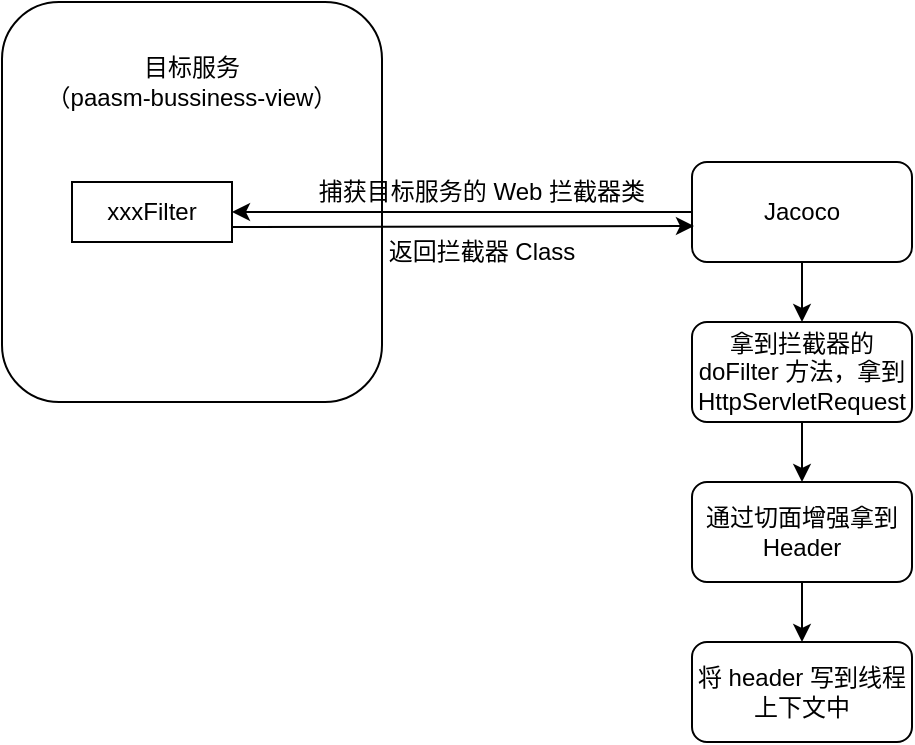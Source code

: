 <mxfile version="26.2.14">
  <diagram name="第 1 页" id="fe5BLyXdjWbKwDM79IJL">
    <mxGraphModel dx="1418" dy="708" grid="1" gridSize="10" guides="1" tooltips="1" connect="1" arrows="1" fold="1" page="1" pageScale="1" pageWidth="827" pageHeight="1169" math="0" shadow="0">
      <root>
        <mxCell id="0" />
        <mxCell id="1" parent="0" />
        <mxCell id="Hgr4kGL_j6ryAcmCFuus-1" value="" style="rounded=1;whiteSpace=wrap;html=1;" vertex="1" parent="1">
          <mxGeometry x="125" y="230" width="190" height="200" as="geometry" />
        </mxCell>
        <mxCell id="Hgr4kGL_j6ryAcmCFuus-2" value="目标服务&lt;div&gt;（paasm-bussiness-view）&lt;/div&gt;" style="text;html=1;align=center;verticalAlign=middle;whiteSpace=wrap;rounded=0;" vertex="1" parent="1">
          <mxGeometry x="130" y="250" width="180" height="40" as="geometry" />
        </mxCell>
        <mxCell id="Hgr4kGL_j6ryAcmCFuus-5" style="edgeStyle=orthogonalEdgeStyle;rounded=0;orthogonalLoop=1;jettySize=auto;html=1;" edge="1" parent="1" source="Hgr4kGL_j6ryAcmCFuus-3" target="Hgr4kGL_j6ryAcmCFuus-4">
          <mxGeometry relative="1" as="geometry" />
        </mxCell>
        <mxCell id="Hgr4kGL_j6ryAcmCFuus-10" style="edgeStyle=orthogonalEdgeStyle;rounded=0;orthogonalLoop=1;jettySize=auto;html=1;entryX=0.5;entryY=0;entryDx=0;entryDy=0;" edge="1" parent="1" source="Hgr4kGL_j6ryAcmCFuus-3" target="Hgr4kGL_j6ryAcmCFuus-11">
          <mxGeometry relative="1" as="geometry">
            <mxPoint x="525" y="390" as="targetPoint" />
          </mxGeometry>
        </mxCell>
        <mxCell id="Hgr4kGL_j6ryAcmCFuus-3" value="Jacoco" style="rounded=1;whiteSpace=wrap;html=1;" vertex="1" parent="1">
          <mxGeometry x="470" y="310" width="110" height="50" as="geometry" />
        </mxCell>
        <mxCell id="Hgr4kGL_j6ryAcmCFuus-4" value="xxxFilter" style="rounded=0;whiteSpace=wrap;html=1;" vertex="1" parent="1">
          <mxGeometry x="160" y="320" width="80" height="30" as="geometry" />
        </mxCell>
        <mxCell id="Hgr4kGL_j6ryAcmCFuus-6" value="捕获目标服务的 Web 拦截器类" style="text;html=1;align=center;verticalAlign=middle;whiteSpace=wrap;rounded=0;" vertex="1" parent="1">
          <mxGeometry x="280" y="320" width="170" height="10" as="geometry" />
        </mxCell>
        <mxCell id="Hgr4kGL_j6ryAcmCFuus-7" value="" style="endArrow=classic;html=1;rounded=0;exitX=1;exitY=0.75;exitDx=0;exitDy=0;entryX=0.009;entryY=0.64;entryDx=0;entryDy=0;entryPerimeter=0;" edge="1" parent="1" source="Hgr4kGL_j6ryAcmCFuus-4" target="Hgr4kGL_j6ryAcmCFuus-3">
          <mxGeometry width="50" height="50" relative="1" as="geometry">
            <mxPoint x="370" y="440" as="sourcePoint" />
            <mxPoint x="470" y="340" as="targetPoint" />
          </mxGeometry>
        </mxCell>
        <mxCell id="Hgr4kGL_j6ryAcmCFuus-8" value="返回拦截器 Class" style="text;html=1;align=center;verticalAlign=middle;whiteSpace=wrap;rounded=0;" vertex="1" parent="1">
          <mxGeometry x="280" y="350" width="170" height="10" as="geometry" />
        </mxCell>
        <mxCell id="Hgr4kGL_j6ryAcmCFuus-12" style="edgeStyle=orthogonalEdgeStyle;rounded=0;orthogonalLoop=1;jettySize=auto;html=1;entryX=0.5;entryY=0;entryDx=0;entryDy=0;" edge="1" parent="1" source="Hgr4kGL_j6ryAcmCFuus-11" target="Hgr4kGL_j6ryAcmCFuus-13">
          <mxGeometry relative="1" as="geometry">
            <mxPoint x="525" y="470" as="targetPoint" />
          </mxGeometry>
        </mxCell>
        <mxCell id="Hgr4kGL_j6ryAcmCFuus-11" value="拿到拦截器的 doFilter 方法，拿到HttpServletRequest" style="rounded=1;whiteSpace=wrap;html=1;" vertex="1" parent="1">
          <mxGeometry x="470" y="390" width="110" height="50" as="geometry" />
        </mxCell>
        <mxCell id="Hgr4kGL_j6ryAcmCFuus-14" style="edgeStyle=orthogonalEdgeStyle;rounded=0;orthogonalLoop=1;jettySize=auto;html=1;entryX=0.5;entryY=0;entryDx=0;entryDy=0;" edge="1" parent="1" source="Hgr4kGL_j6ryAcmCFuus-13" target="Hgr4kGL_j6ryAcmCFuus-16">
          <mxGeometry relative="1" as="geometry">
            <mxPoint x="525" y="550" as="targetPoint" />
          </mxGeometry>
        </mxCell>
        <mxCell id="Hgr4kGL_j6ryAcmCFuus-13" value="通过切面增强拿到 Header" style="rounded=1;whiteSpace=wrap;html=1;" vertex="1" parent="1">
          <mxGeometry x="470" y="470" width="110" height="50" as="geometry" />
        </mxCell>
        <mxCell id="Hgr4kGL_j6ryAcmCFuus-16" value="将 header 写到线程上下文中" style="rounded=1;whiteSpace=wrap;html=1;" vertex="1" parent="1">
          <mxGeometry x="470" y="550" width="110" height="50" as="geometry" />
        </mxCell>
      </root>
    </mxGraphModel>
  </diagram>
</mxfile>

